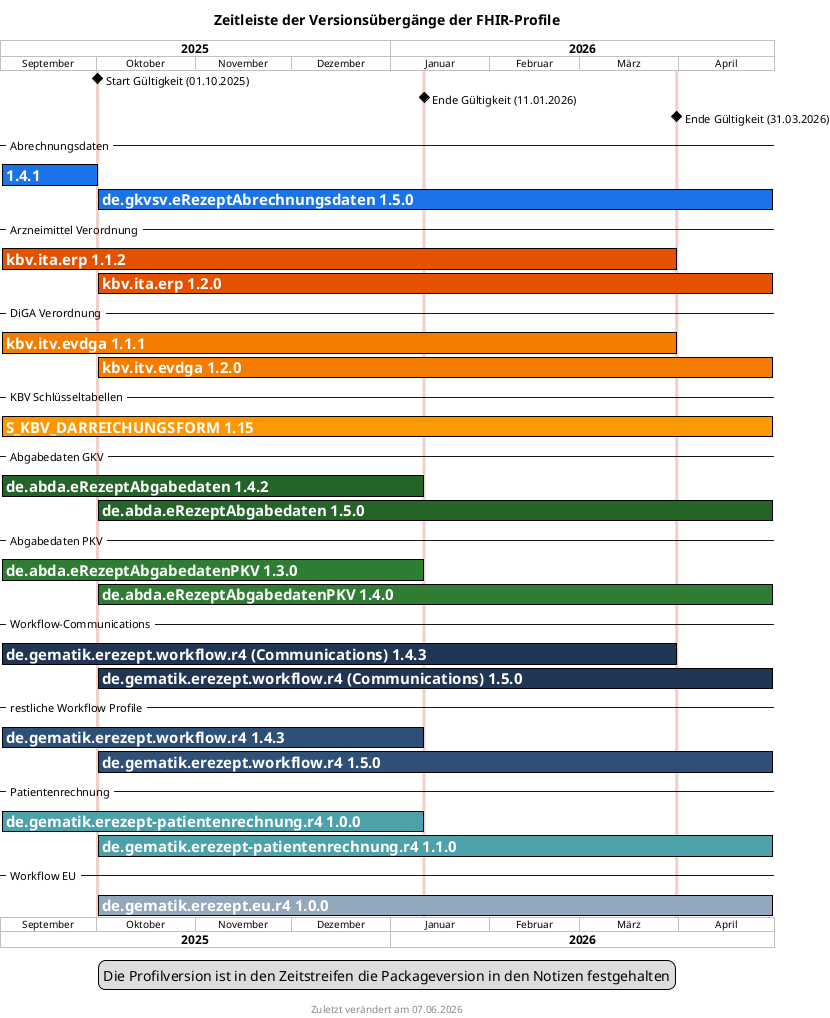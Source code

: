 @startgantt fhir_version_timeline
language de
' Define color variables
!define gkvcolor #1a73e8
!define kbvcolor #e65100
!define kbvcolor_diga #f57c00
!define kbvcolor_st #ff9800
!define davcolor_gkv #256428
!define davcolor_pkv #2e7d32
!define gematikcolor #2E5077
!define gematikcolor_com #213555
!define gematikcolor_2 #4DA1A9
!define gematikcolor_3 #93a8bc
!define gematikcolor_backup #95190C
!define datelinecolor #EFD0CA
 
<style>
ganttDiagram {
   task {
      BackGroundColor GreenYellow
      LineColor Green
      FontColor white
      FontSize 15
      FontStyle bold
   }
}
</style>
title Zeitleiste der Versionsübergänge der FHIR-Profile
footer Zuletzt verändert am %date("dd.MM.yyyy")
 
projectscale monthly zoom 3
Project starts 2025-09-01
 
2025-10-01 is colored datelinecolor 
2026-01-11 is colored datelinecolor 
2026-03-31 is colored datelinecolor
 
[Start Gültigkeit (01.10.2025)] happens on 2025-10-01
[Ende Gültigkeit (11.01.2026)] happens on 2026-01-11
[Ende Gültigkeit (31.03.2026)] happens on 2026-03-31
 
-- Abrechnungsdaten --
[1.4.1] starts 2025-09-01 and ends 2025-10-01
[1.4.1] is colored in gkvcolor/black
[de.gkvsv.eRezeptAbrechnungsdaten 1.5.0] starts 2025-10-01 and ends 2026-04-30
[de.gkvsv.eRezeptAbrechnungsdaten 1.5.0] is colored in gkvcolor/black
 
-- Arzneimittel Verordnung --
 
[kbv.ita.erp 1.1.2] starts 2025-09-01 and ends 2026-03-31
[kbv.ita.erp 1.1.2] is colored in kbvcolor/black 
[kbv.ita.erp 1.2.0] starts 2025-10-01 and ends 2026-04-30
[kbv.ita.erp 1.2.0] is colored in kbvcolor/black
 
-- DiGA Verordnung --
 
[kbv.itv.evdga 1.1.1] starts 2025-09-01 and ends 2026-03-31
[kbv.itv.evdga 1.1.1] is colored in kbvcolor_diga/black 
[kbv.itv.evdga 1.2.0] starts 2025-10-01 and ends 2026-04-30
[kbv.itv.evdga 1.2.0] is colored in kbvcolor_diga/black
 
-- KBV Schlüsseltabellen --
[S_KBV_DARREICHUNGSFORM 1.15] starts 2025-09-01 and ends 2026-04-30
[S_KBV_DARREICHUNGSFORM 1.15] is colored in kbvcolor_st/black
 
-- Abgabedaten GKV --
[de.abda.eRezeptAbgabedaten 1.4.2] starts 2025-09-01 and ends 2026-01-11
[de.abda.eRezeptAbgabedaten 1.4.2] is colored in davcolor_gkv/black
[de.abda.eRezeptAbgabedaten 1.5.0] starts 2025-10-01 and ends 2026-04-30
[de.abda.eRezeptAbgabedaten 1.5.0] is colored in davcolor_gkv/black
 
-- Abgabedaten PKV --
[de.abda.eRezeptAbgabedatenPKV 1.3.0] starts 2025-09-01 and ends 2026-01-11
[de.abda.eRezeptAbgabedatenPKV 1.3.0] is colored in davcolor_pkv/black 
[de.abda.eRezeptAbgabedatenPKV 1.4.0] starts 2025-10-01 and ends 2026-04-30
[de.abda.eRezeptAbgabedatenPKV 1.4.0] is colored in davcolor_pkv/black
 
-- Workflow-Communications --
 
[de.gematik.erezept.workflow.r4 (Communications) 1.4.3] starts 2025-09-01 and ends 2026-03-31
' [de.gematik.erezept.workflow.r4 (Communications) 1.4.3] is 0% complete
[de.gematik.erezept.workflow.r4 (Communications) 1.4.3] is colored in gematikcolor_com/black
[de.gematik.erezept.workflow.r4 (Communications) 1.5.0] starts 2025-10-01 and ends 2026-04-30
[de.gematik.erezept.workflow.r4 (Communications) 1.5.0] is colored in gematikcolor_com/black
 
-- restliche Workflow Profile --
[de.gematik.erezept.workflow.r4 1.4.3] starts 2025-09-01 and ends 2026-01-11
[de.gematik.erezept.workflow.r4 1.4.3] is colored in gematikcolor/black
[de.gematik.erezept.workflow.r4 1.5.0] starts 2025-10-01 and ends 2026-04-30
[de.gematik.erezept.workflow.r4 1.5.0] is colored in gematikcolor/black
 
-- Patientenrechnung --
[de.gematik.erezept-patientenrechnung.r4 1.0.0] starts 2025-09-01 and ends 2026-01-11
[de.gematik.erezept-patientenrechnung.r4 1.0.0] is colored in gematikcolor_2/black
[de.gematik.erezept-patientenrechnung.r4 1.1.0] starts 2025-10-01 and ends 2026-04-30
[de.gematik.erezept-patientenrechnung.r4 1.1.0] is colored in gematikcolor_2/black

-- Workflow EU --
[de.gematik.erezept.eu.r4 1.0.0] starts 2025-10-01 and ends 2026-04-30
[de.gematik.erezept.eu.r4 1.0.0] is colored in gematikcolor_3/black
 
legend
Die Profilversion ist in den Zeitstreifen die Packageversion in den Notizen festgehalten
end legend
 
@endgantt